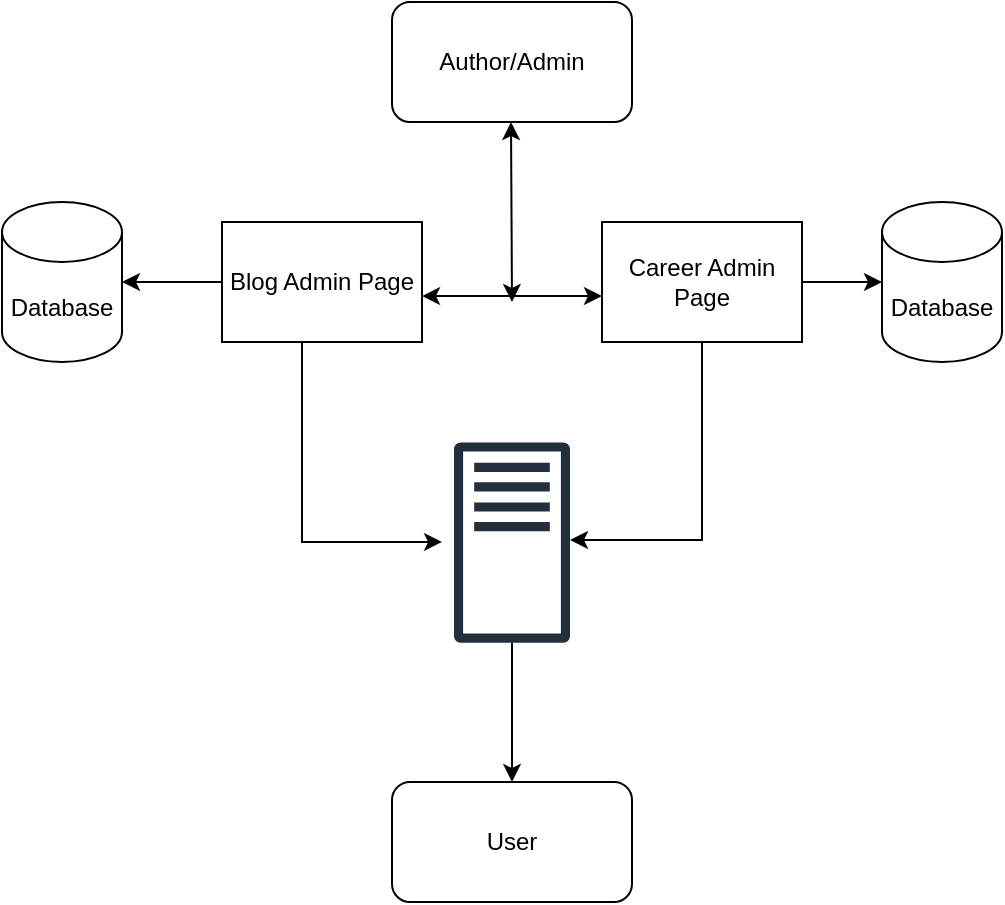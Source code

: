 <mxfile version="20.5.1" type="github">
  <diagram id="uqxx9vcqiw0YUOgWOmlU" name="Page-1">
    <mxGraphModel dx="1422" dy="772" grid="1" gridSize="10" guides="1" tooltips="1" connect="1" arrows="1" fold="1" page="1" pageScale="1" pageWidth="850" pageHeight="1100" math="0" shadow="0">
      <root>
        <mxCell id="0" />
        <mxCell id="1" parent="0" />
        <mxCell id="6TtBiQwD0GD3tF3hDFsh-1" value="Author/Admin" style="rounded=1;whiteSpace=wrap;html=1;" vertex="1" parent="1">
          <mxGeometry x="365" y="90" width="120" height="60" as="geometry" />
        </mxCell>
        <mxCell id="6TtBiQwD0GD3tF3hDFsh-4" value="Database" style="shape=cylinder3;whiteSpace=wrap;html=1;boundedLbl=1;backgroundOutline=1;size=15;" vertex="1" parent="1">
          <mxGeometry x="170" y="190" width="60" height="80" as="geometry" />
        </mxCell>
        <mxCell id="6TtBiQwD0GD3tF3hDFsh-5" value="Database" style="shape=cylinder3;whiteSpace=wrap;html=1;boundedLbl=1;backgroundOutline=1;size=15;" vertex="1" parent="1">
          <mxGeometry x="610" y="190" width="60" height="80" as="geometry" />
        </mxCell>
        <mxCell id="6TtBiQwD0GD3tF3hDFsh-17" style="edgeStyle=orthogonalEdgeStyle;rounded=0;orthogonalLoop=1;jettySize=auto;html=1;entryX=1;entryY=0.5;entryDx=0;entryDy=0;entryPerimeter=0;" edge="1" parent="1" source="6TtBiQwD0GD3tF3hDFsh-14" target="6TtBiQwD0GD3tF3hDFsh-4">
          <mxGeometry relative="1" as="geometry" />
        </mxCell>
        <mxCell id="6TtBiQwD0GD3tF3hDFsh-25" style="edgeStyle=orthogonalEdgeStyle;rounded=0;orthogonalLoop=1;jettySize=auto;html=1;entryX=-0.103;entryY=0.497;entryDx=0;entryDy=0;entryPerimeter=0;" edge="1" parent="1" source="6TtBiQwD0GD3tF3hDFsh-14" target="6TtBiQwD0GD3tF3hDFsh-21">
          <mxGeometry relative="1" as="geometry">
            <mxPoint x="330" y="360" as="targetPoint" />
            <Array as="points">
              <mxPoint x="320" y="360" />
            </Array>
          </mxGeometry>
        </mxCell>
        <mxCell id="6TtBiQwD0GD3tF3hDFsh-14" value="Blog Admin Page" style="whiteSpace=wrap;html=1;align=center;verticalAlign=middle;treeFolding=1;treeMoving=1;" vertex="1" parent="1">
          <mxGeometry x="280" y="200" width="100" height="60" as="geometry" />
        </mxCell>
        <mxCell id="6TtBiQwD0GD3tF3hDFsh-16" style="edgeStyle=orthogonalEdgeStyle;rounded=0;orthogonalLoop=1;jettySize=auto;html=1;exitX=1;exitY=0.5;exitDx=0;exitDy=0;entryX=0;entryY=0.5;entryDx=0;entryDy=0;entryPerimeter=0;" edge="1" parent="1" source="6TtBiQwD0GD3tF3hDFsh-15" target="6TtBiQwD0GD3tF3hDFsh-5">
          <mxGeometry relative="1" as="geometry" />
        </mxCell>
        <mxCell id="6TtBiQwD0GD3tF3hDFsh-23" style="edgeStyle=orthogonalEdgeStyle;rounded=0;orthogonalLoop=1;jettySize=auto;html=1;" edge="1" parent="1" source="6TtBiQwD0GD3tF3hDFsh-15" target="6TtBiQwD0GD3tF3hDFsh-21">
          <mxGeometry relative="1" as="geometry">
            <Array as="points">
              <mxPoint x="520" y="359" />
            </Array>
          </mxGeometry>
        </mxCell>
        <mxCell id="6TtBiQwD0GD3tF3hDFsh-15" value="Career Admin Page" style="whiteSpace=wrap;html=1;align=center;verticalAlign=middle;treeFolding=1;treeMoving=1;" vertex="1" parent="1">
          <mxGeometry x="470" y="200" width="100" height="60" as="geometry" />
        </mxCell>
        <mxCell id="6TtBiQwD0GD3tF3hDFsh-18" value="" style="endArrow=classic;startArrow=classic;html=1;rounded=0;" edge="1" parent="1">
          <mxGeometry width="50" height="50" relative="1" as="geometry">
            <mxPoint x="425" y="240" as="sourcePoint" />
            <mxPoint x="424.5" y="150" as="targetPoint" />
          </mxGeometry>
        </mxCell>
        <mxCell id="6TtBiQwD0GD3tF3hDFsh-20" value="" style="endArrow=classic;startArrow=classic;html=1;rounded=0;exitX=1;exitY=0.617;exitDx=0;exitDy=0;exitPerimeter=0;entryX=0;entryY=0.617;entryDx=0;entryDy=0;entryPerimeter=0;" edge="1" parent="1" source="6TtBiQwD0GD3tF3hDFsh-14" target="6TtBiQwD0GD3tF3hDFsh-15">
          <mxGeometry width="50" height="50" relative="1" as="geometry">
            <mxPoint x="435" y="240" as="sourcePoint" />
            <mxPoint x="434.5" y="150" as="targetPoint" />
          </mxGeometry>
        </mxCell>
        <mxCell id="6TtBiQwD0GD3tF3hDFsh-27" style="edgeStyle=orthogonalEdgeStyle;rounded=0;orthogonalLoop=1;jettySize=auto;html=1;entryX=0.5;entryY=0;entryDx=0;entryDy=0;" edge="1" parent="1" source="6TtBiQwD0GD3tF3hDFsh-21" target="6TtBiQwD0GD3tF3hDFsh-26">
          <mxGeometry relative="1" as="geometry" />
        </mxCell>
        <mxCell id="6TtBiQwD0GD3tF3hDFsh-21" value="" style="sketch=0;outlineConnect=0;fontColor=#232F3E;gradientColor=none;fillColor=#232F3D;strokeColor=none;dashed=0;verticalLabelPosition=bottom;verticalAlign=top;align=center;html=1;fontSize=12;fontStyle=0;aspect=fixed;pointerEvents=1;shape=mxgraph.aws4.traditional_server;" vertex="1" parent="1">
          <mxGeometry x="396" y="310" width="58" height="100.53" as="geometry" />
        </mxCell>
        <mxCell id="6TtBiQwD0GD3tF3hDFsh-26" value="User" style="rounded=1;whiteSpace=wrap;html=1;" vertex="1" parent="1">
          <mxGeometry x="365" y="480" width="120" height="60" as="geometry" />
        </mxCell>
      </root>
    </mxGraphModel>
  </diagram>
</mxfile>
